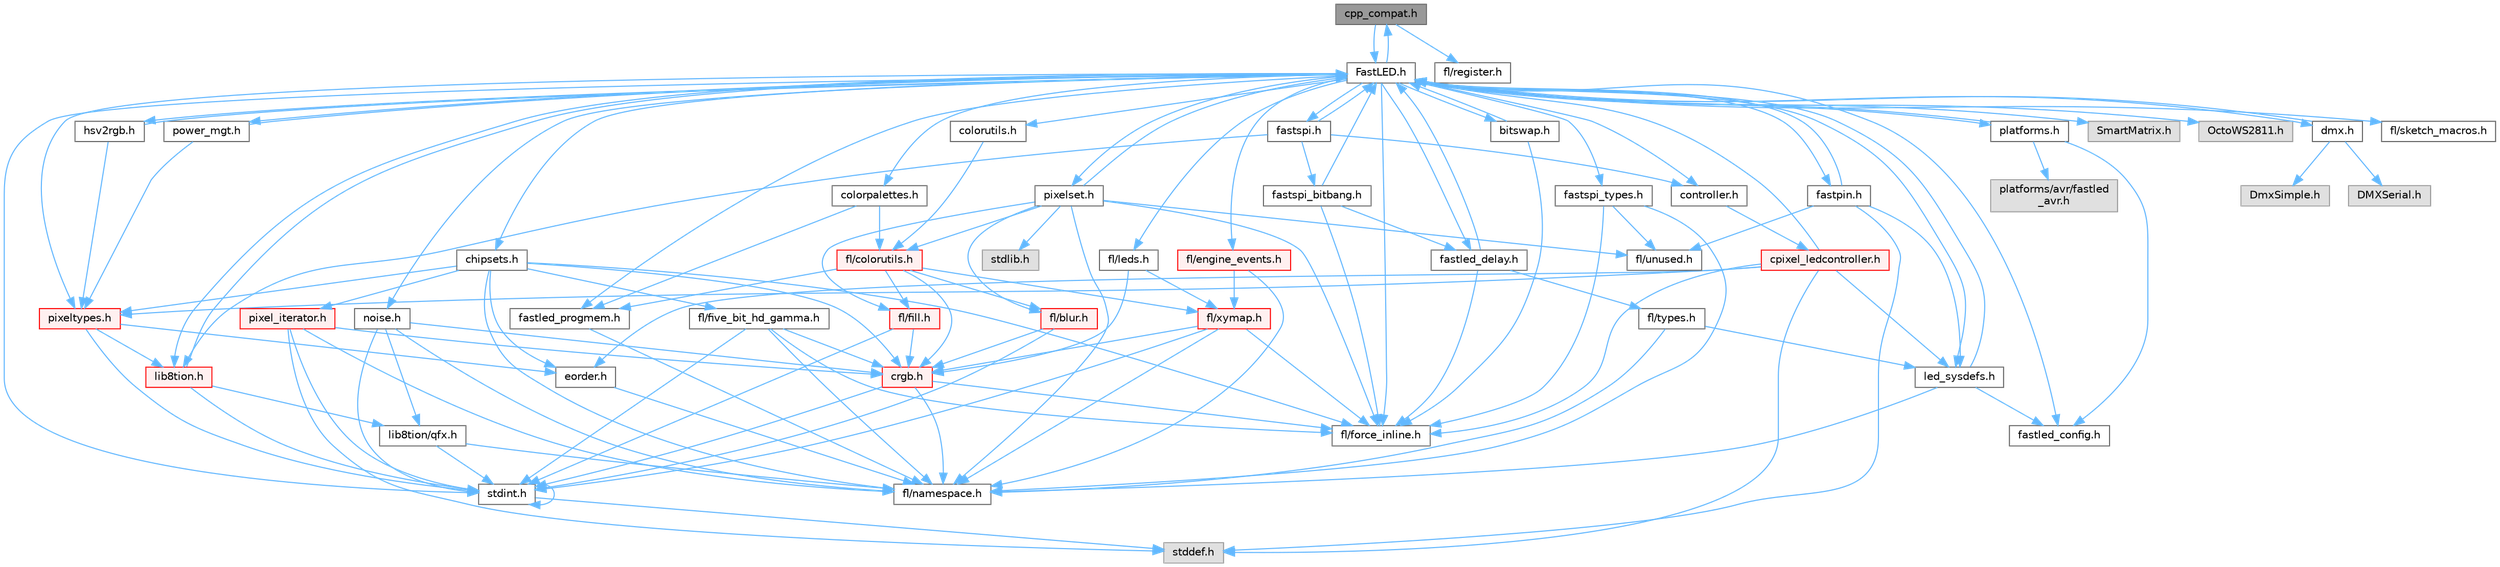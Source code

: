 digraph "cpp_compat.h"
{
 // INTERACTIVE_SVG=YES
 // LATEX_PDF_SIZE
  bgcolor="transparent";
  edge [fontname=Helvetica,fontsize=10,labelfontname=Helvetica,labelfontsize=10];
  node [fontname=Helvetica,fontsize=10,shape=box,height=0.2,width=0.4];
  Node1 [id="Node000001",label="cpp_compat.h",height=0.2,width=0.4,color="gray40", fillcolor="grey60", style="filled", fontcolor="black",tooltip="Compatibility functions based on C++ version."];
  Node1 -> Node2 [id="edge1_Node000001_Node000002",color="steelblue1",style="solid",tooltip=" "];
  Node2 [id="Node000002",label="FastLED.h",height=0.2,width=0.4,color="grey40", fillcolor="white", style="filled",URL="$db/d97/_fast_l_e_d_8h.html",tooltip="central include file for FastLED, defines the CFastLED class/object"];
  Node2 -> Node3 [id="edge2_Node000002_Node000003",color="steelblue1",style="solid",tooltip=" "];
  Node3 [id="Node000003",label="stdint.h",height=0.2,width=0.4,color="grey40", fillcolor="white", style="filled",URL="$df/dd8/stdint_8h.html",tooltip=" "];
  Node3 -> Node4 [id="edge3_Node000003_Node000004",color="steelblue1",style="solid",tooltip=" "];
  Node4 [id="Node000004",label="stddef.h",height=0.2,width=0.4,color="grey60", fillcolor="#E0E0E0", style="filled",tooltip=" "];
  Node3 -> Node3 [id="edge4_Node000003_Node000003",color="steelblue1",style="solid",tooltip=" "];
  Node2 -> Node5 [id="edge5_Node000002_Node000005",color="steelblue1",style="solid",tooltip=" "];
  Node5 [id="Node000005",label="SmartMatrix.h",height=0.2,width=0.4,color="grey60", fillcolor="#E0E0E0", style="filled",tooltip=" "];
  Node2 -> Node6 [id="edge6_Node000002_Node000006",color="steelblue1",style="solid",tooltip=" "];
  Node6 [id="Node000006",label="OctoWS2811.h",height=0.2,width=0.4,color="grey60", fillcolor="#E0E0E0", style="filled",tooltip=" "];
  Node2 -> Node7 [id="edge7_Node000002_Node000007",color="steelblue1",style="solid",tooltip=" "];
  Node7 [id="Node000007",label="fl/force_inline.h",height=0.2,width=0.4,color="grey40", fillcolor="white", style="filled",URL="$d4/d64/force__inline_8h.html",tooltip=" "];
  Node2 -> Node1 [id="edge8_Node000002_Node000001",color="steelblue1",style="solid",tooltip=" "];
  Node2 -> Node8 [id="edge9_Node000002_Node000008",color="steelblue1",style="solid",tooltip=" "];
  Node8 [id="Node000008",label="fastled_config.h",height=0.2,width=0.4,color="grey40", fillcolor="white", style="filled",URL="$d5/d11/fastled__config_8h.html",tooltip="Contains definitions that can be used to configure FastLED at compile time."];
  Node2 -> Node9 [id="edge10_Node000002_Node000009",color="steelblue1",style="solid",tooltip=" "];
  Node9 [id="Node000009",label="led_sysdefs.h",height=0.2,width=0.4,color="grey40", fillcolor="white", style="filled",URL="$d9/d3e/led__sysdefs_8h.html",tooltip="Determines which platform system definitions to include."];
  Node9 -> Node2 [id="edge11_Node000009_Node000002",color="steelblue1",style="solid",tooltip=" "];
  Node9 -> Node8 [id="edge12_Node000009_Node000008",color="steelblue1",style="solid",tooltip=" "];
  Node9 -> Node10 [id="edge13_Node000009_Node000010",color="steelblue1",style="solid",tooltip=" "];
  Node10 [id="Node000010",label="fl/namespace.h",height=0.2,width=0.4,color="grey40", fillcolor="white", style="filled",URL="$df/d2a/namespace_8h.html",tooltip="Implements the FastLED namespace macros."];
  Node2 -> Node11 [id="edge14_Node000002_Node000011",color="steelblue1",style="solid",tooltip=" "];
  Node11 [id="Node000011",label="fastled_delay.h",height=0.2,width=0.4,color="grey40", fillcolor="white", style="filled",URL="$d0/da8/fastled__delay_8h.html",tooltip="Utility functions and classes for managing delay cycles."];
  Node11 -> Node2 [id="edge15_Node000011_Node000002",color="steelblue1",style="solid",tooltip=" "];
  Node11 -> Node12 [id="edge16_Node000011_Node000012",color="steelblue1",style="solid",tooltip=" "];
  Node12 [id="Node000012",label="fl/types.h",height=0.2,width=0.4,color="grey40", fillcolor="white", style="filled",URL="$d7/da1/fl_2types_8h.html",tooltip=" "];
  Node12 -> Node10 [id="edge17_Node000012_Node000010",color="steelblue1",style="solid",tooltip=" "];
  Node12 -> Node9 [id="edge18_Node000012_Node000009",color="steelblue1",style="solid",tooltip=" "];
  Node11 -> Node7 [id="edge19_Node000011_Node000007",color="steelblue1",style="solid",tooltip=" "];
  Node2 -> Node13 [id="edge20_Node000002_Node000013",color="steelblue1",style="solid",tooltip=" "];
  Node13 [id="Node000013",label="bitswap.h",height=0.2,width=0.4,color="grey40", fillcolor="white", style="filled",URL="$de/ded/bitswap_8h.html",tooltip="Functions for doing a rotation of bits/bytes used by parallel output."];
  Node13 -> Node2 [id="edge21_Node000013_Node000002",color="steelblue1",style="solid",tooltip=" "];
  Node13 -> Node7 [id="edge22_Node000013_Node000007",color="steelblue1",style="solid",tooltip=" "];
  Node2 -> Node14 [id="edge23_Node000002_Node000014",color="steelblue1",style="solid",tooltip=" "];
  Node14 [id="Node000014",label="controller.h",height=0.2,width=0.4,color="grey40", fillcolor="white", style="filled",URL="$d2/dd9/controller_8h.html",tooltip="deprecated: base definitions used by led controllers for writing out led data"];
  Node14 -> Node15 [id="edge24_Node000014_Node000015",color="steelblue1",style="solid",tooltip=" "];
  Node15 [id="Node000015",label="cpixel_ledcontroller.h",height=0.2,width=0.4,color="red", fillcolor="#FFF0F0", style="filled",URL="$d9/d57/cpixel__ledcontroller_8h.html",tooltip="defines the templated version of the CLEDController class"];
  Node15 -> Node4 [id="edge25_Node000015_Node000004",color="steelblue1",style="solid",tooltip=" "];
  Node15 -> Node2 [id="edge26_Node000015_Node000002",color="steelblue1",style="solid",tooltip=" "];
  Node15 -> Node9 [id="edge27_Node000015_Node000009",color="steelblue1",style="solid",tooltip=" "];
  Node15 -> Node16 [id="edge28_Node000015_Node000016",color="steelblue1",style="solid",tooltip=" "];
  Node16 [id="Node000016",label="pixeltypes.h",height=0.2,width=0.4,color="red", fillcolor="#FFF0F0", style="filled",URL="$d2/dba/pixeltypes_8h.html",tooltip="Includes defintions for RGB and HSV pixels."];
  Node16 -> Node3 [id="edge29_Node000016_Node000003",color="steelblue1",style="solid",tooltip=" "];
  Node16 -> Node17 [id="edge30_Node000016_Node000017",color="steelblue1",style="solid",tooltip=" "];
  Node17 [id="Node000017",label="lib8tion.h",height=0.2,width=0.4,color="red", fillcolor="#FFF0F0", style="filled",URL="$df/da5/lib8tion_8h.html",tooltip="Fast, efficient 8-bit math functions specifically designed for high-performance LED programming."];
  Node17 -> Node2 [id="edge31_Node000017_Node000002",color="steelblue1",style="solid",tooltip=" "];
  Node17 -> Node3 [id="edge32_Node000017_Node000003",color="steelblue1",style="solid",tooltip=" "];
  Node17 -> Node20 [id="edge33_Node000017_Node000020",color="steelblue1",style="solid",tooltip=" "];
  Node20 [id="Node000020",label="lib8tion/qfx.h",height=0.2,width=0.4,color="grey40", fillcolor="white", style="filled",URL="$d2/d19/qfx_8h.html",tooltip=" "];
  Node20 -> Node3 [id="edge34_Node000020_Node000003",color="steelblue1",style="solid",tooltip=" "];
  Node20 -> Node10 [id="edge35_Node000020_Node000010",color="steelblue1",style="solid",tooltip=" "];
  Node16 -> Node49 [id="edge36_Node000016_Node000049",color="steelblue1",style="solid",tooltip=" "];
  Node49 [id="Node000049",label="eorder.h",height=0.2,width=0.4,color="grey40", fillcolor="white", style="filled",URL="$db/d07/eorder_8h.html",tooltip="Defines color channel ordering enumerations."];
  Node49 -> Node10 [id="edge37_Node000049_Node000010",color="steelblue1",style="solid",tooltip=" "];
  Node15 -> Node49 [id="edge38_Node000015_Node000049",color="steelblue1",style="solid",tooltip=" "];
  Node15 -> Node7 [id="edge39_Node000015_Node000007",color="steelblue1",style="solid",tooltip=" "];
  Node2 -> Node68 [id="edge40_Node000002_Node000068",color="steelblue1",style="solid",tooltip=" "];
  Node68 [id="Node000068",label="fastpin.h",height=0.2,width=0.4,color="grey40", fillcolor="white", style="filled",URL="$db/d65/fastpin_8h.html",tooltip="Class base definitions for defining fast pin access."];
  Node68 -> Node2 [id="edge41_Node000068_Node000002",color="steelblue1",style="solid",tooltip=" "];
  Node68 -> Node9 [id="edge42_Node000068_Node000009",color="steelblue1",style="solid",tooltip=" "];
  Node68 -> Node4 [id="edge43_Node000068_Node000004",color="steelblue1",style="solid",tooltip=" "];
  Node68 -> Node35 [id="edge44_Node000068_Node000035",color="steelblue1",style="solid",tooltip=" "];
  Node35 [id="Node000035",label="fl/unused.h",height=0.2,width=0.4,color="grey40", fillcolor="white", style="filled",URL="$d8/d4b/unused_8h.html",tooltip=" "];
  Node2 -> Node69 [id="edge45_Node000002_Node000069",color="steelblue1",style="solid",tooltip=" "];
  Node69 [id="Node000069",label="fastspi_types.h",height=0.2,width=0.4,color="grey40", fillcolor="white", style="filled",URL="$d2/ddb/fastspi__types_8h.html",tooltip="Data types and constants used by SPI interfaces."];
  Node69 -> Node7 [id="edge46_Node000069_Node000007",color="steelblue1",style="solid",tooltip=" "];
  Node69 -> Node10 [id="edge47_Node000069_Node000010",color="steelblue1",style="solid",tooltip=" "];
  Node69 -> Node35 [id="edge48_Node000069_Node000035",color="steelblue1",style="solid",tooltip=" "];
  Node2 -> Node70 [id="edge49_Node000002_Node000070",color="steelblue1",style="solid",tooltip=" "];
  Node70 [id="Node000070",label="dmx.h",height=0.2,width=0.4,color="grey40", fillcolor="white", style="filled",URL="$d3/de1/dmx_8h.html",tooltip="Defines the DMX512-based LED controllers."];
  Node70 -> Node2 [id="edge50_Node000070_Node000002",color="steelblue1",style="solid",tooltip=" "];
  Node70 -> Node71 [id="edge51_Node000070_Node000071",color="steelblue1",style="solid",tooltip=" "];
  Node71 [id="Node000071",label="DmxSimple.h",height=0.2,width=0.4,color="grey60", fillcolor="#E0E0E0", style="filled",tooltip=" "];
  Node70 -> Node72 [id="edge52_Node000070_Node000072",color="steelblue1",style="solid",tooltip=" "];
  Node72 [id="Node000072",label="DMXSerial.h",height=0.2,width=0.4,color="grey60", fillcolor="#E0E0E0", style="filled",tooltip=" "];
  Node2 -> Node73 [id="edge53_Node000002_Node000073",color="steelblue1",style="solid",tooltip=" "];
  Node73 [id="Node000073",label="platforms.h",height=0.2,width=0.4,color="grey40", fillcolor="white", style="filled",URL="$da/dc9/platforms_8h.html",tooltip="Determines which platforms headers to include."];
  Node73 -> Node2 [id="edge54_Node000073_Node000002",color="steelblue1",style="solid",tooltip=" "];
  Node73 -> Node8 [id="edge55_Node000073_Node000008",color="steelblue1",style="solid",tooltip=" "];
  Node73 -> Node74 [id="edge56_Node000073_Node000074",color="steelblue1",style="solid",tooltip=" "];
  Node74 [id="Node000074",label="platforms/avr/fastled\l_avr.h",height=0.2,width=0.4,color="grey60", fillcolor="#E0E0E0", style="filled",tooltip=" "];
  Node2 -> Node75 [id="edge57_Node000002_Node000075",color="steelblue1",style="solid",tooltip=" "];
  Node75 [id="Node000075",label="fastled_progmem.h",height=0.2,width=0.4,color="grey40", fillcolor="white", style="filled",URL="$df/dab/fastled__progmem_8h.html",tooltip="Wrapper definitions to allow seamless use of PROGMEM in environments that have it."];
  Node75 -> Node10 [id="edge58_Node000075_Node000010",color="steelblue1",style="solid",tooltip=" "];
  Node2 -> Node17 [id="edge59_Node000002_Node000017",color="steelblue1",style="solid",tooltip=" "];
  Node2 -> Node16 [id="edge60_Node000002_Node000016",color="steelblue1",style="solid",tooltip=" "];
  Node2 -> Node76 [id="edge61_Node000002_Node000076",color="steelblue1",style="solid",tooltip=" "];
  Node76 [id="Node000076",label="hsv2rgb.h",height=0.2,width=0.4,color="grey40", fillcolor="white", style="filled",URL="$de/d9a/hsv2rgb_8h.html",tooltip="Functions to convert from the HSV colorspace to the RGB colorspace."];
  Node76 -> Node2 [id="edge62_Node000076_Node000002",color="steelblue1",style="solid",tooltip=" "];
  Node76 -> Node16 [id="edge63_Node000076_Node000016",color="steelblue1",style="solid",tooltip=" "];
  Node2 -> Node77 [id="edge64_Node000002_Node000077",color="steelblue1",style="solid",tooltip=" "];
  Node77 [id="Node000077",label="colorutils.h",height=0.2,width=0.4,color="grey40", fillcolor="white", style="filled",URL="$d1/dfb/colorutils_8h.html",tooltip=" "];
  Node77 -> Node78 [id="edge65_Node000077_Node000078",color="steelblue1",style="solid",tooltip=" "];
  Node78 [id="Node000078",label="fl/colorutils.h",height=0.2,width=0.4,color="red", fillcolor="#FFF0F0", style="filled",URL="$d7/df9/fl_2colorutils_8h.html",tooltip="Utility functions for color fill, palettes, blending, and more."];
  Node78 -> Node43 [id="edge66_Node000078_Node000043",color="steelblue1",style="solid",tooltip=" "];
  Node43 [id="Node000043",label="crgb.h",height=0.2,width=0.4,color="red", fillcolor="#FFF0F0", style="filled",URL="$db/dd1/crgb_8h.html",tooltip="Defines the red, green, and blue (RGB) pixel struct."];
  Node43 -> Node3 [id="edge67_Node000043_Node000003",color="steelblue1",style="solid",tooltip=" "];
  Node43 -> Node10 [id="edge68_Node000043_Node000010",color="steelblue1",style="solid",tooltip=" "];
  Node43 -> Node7 [id="edge69_Node000043_Node000007",color="steelblue1",style="solid",tooltip=" "];
  Node78 -> Node75 [id="edge70_Node000078_Node000075",color="steelblue1",style="solid",tooltip=" "];
  Node78 -> Node79 [id="edge71_Node000078_Node000079",color="steelblue1",style="solid",tooltip=" "];
  Node79 [id="Node000079",label="fl/blur.h",height=0.2,width=0.4,color="red", fillcolor="#FFF0F0", style="filled",URL="$d4/df5/blur_8h.html",tooltip=" "];
  Node79 -> Node3 [id="edge72_Node000079_Node000003",color="steelblue1",style="solid",tooltip=" "];
  Node79 -> Node43 [id="edge73_Node000079_Node000043",color="steelblue1",style="solid",tooltip=" "];
  Node78 -> Node81 [id="edge74_Node000078_Node000081",color="steelblue1",style="solid",tooltip=" "];
  Node81 [id="Node000081",label="fl/fill.h",height=0.2,width=0.4,color="red", fillcolor="#FFF0F0", style="filled",URL="$d2/d78/fill_8h.html",tooltip=" "];
  Node81 -> Node43 [id="edge75_Node000081_Node000043",color="steelblue1",style="solid",tooltip=" "];
  Node81 -> Node3 [id="edge76_Node000081_Node000003",color="steelblue1",style="solid",tooltip=" "];
  Node78 -> Node65 [id="edge77_Node000078_Node000065",color="steelblue1",style="solid",tooltip=" "];
  Node65 [id="Node000065",label="fl/xymap.h",height=0.2,width=0.4,color="red", fillcolor="#FFF0F0", style="filled",URL="$da/d61/xymap_8h.html",tooltip=" "];
  Node65 -> Node3 [id="edge78_Node000065_Node000003",color="steelblue1",style="solid",tooltip=" "];
  Node65 -> Node43 [id="edge79_Node000065_Node000043",color="steelblue1",style="solid",tooltip=" "];
  Node65 -> Node7 [id="edge80_Node000065_Node000007",color="steelblue1",style="solid",tooltip=" "];
  Node65 -> Node10 [id="edge81_Node000065_Node000010",color="steelblue1",style="solid",tooltip=" "];
  Node2 -> Node82 [id="edge82_Node000002_Node000082",color="steelblue1",style="solid",tooltip=" "];
  Node82 [id="Node000082",label="pixelset.h",height=0.2,width=0.4,color="grey40", fillcolor="white", style="filled",URL="$d4/d46/pixelset_8h.html",tooltip="Declares classes for managing logical groups of LEDs."];
  Node82 -> Node7 [id="edge83_Node000082_Node000007",color="steelblue1",style="solid",tooltip=" "];
  Node82 -> Node10 [id="edge84_Node000082_Node000010",color="steelblue1",style="solid",tooltip=" "];
  Node82 -> Node35 [id="edge85_Node000082_Node000035",color="steelblue1",style="solid",tooltip=" "];
  Node82 -> Node78 [id="edge86_Node000082_Node000078",color="steelblue1",style="solid",tooltip=" "];
  Node82 -> Node81 [id="edge87_Node000082_Node000081",color="steelblue1",style="solid",tooltip=" "];
  Node82 -> Node79 [id="edge88_Node000082_Node000079",color="steelblue1",style="solid",tooltip=" "];
  Node82 -> Node2 [id="edge89_Node000082_Node000002",color="steelblue1",style="solid",tooltip=" "];
  Node82 -> Node32 [id="edge90_Node000082_Node000032",color="steelblue1",style="solid",tooltip=" "];
  Node32 [id="Node000032",label="stdlib.h",height=0.2,width=0.4,color="grey60", fillcolor="#E0E0E0", style="filled",tooltip=" "];
  Node2 -> Node83 [id="edge91_Node000002_Node000083",color="steelblue1",style="solid",tooltip=" "];
  Node83 [id="Node000083",label="colorpalettes.h",height=0.2,width=0.4,color="grey40", fillcolor="white", style="filled",URL="$dc/dcc/colorpalettes_8h.html",tooltip="Declarations for the predefined color palettes supplied by FastLED."];
  Node83 -> Node78 [id="edge92_Node000083_Node000078",color="steelblue1",style="solid",tooltip=" "];
  Node83 -> Node75 [id="edge93_Node000083_Node000075",color="steelblue1",style="solid",tooltip=" "];
  Node2 -> Node84 [id="edge94_Node000002_Node000084",color="steelblue1",style="solid",tooltip=" "];
  Node84 [id="Node000084",label="noise.h",height=0.2,width=0.4,color="grey40", fillcolor="white", style="filled",URL="$d1/d31/noise_8h.html",tooltip="Functions to generate and fill arrays with noise."];
  Node84 -> Node3 [id="edge95_Node000084_Node000003",color="steelblue1",style="solid",tooltip=" "];
  Node84 -> Node43 [id="edge96_Node000084_Node000043",color="steelblue1",style="solid",tooltip=" "];
  Node84 -> Node10 [id="edge97_Node000084_Node000010",color="steelblue1",style="solid",tooltip=" "];
  Node84 -> Node20 [id="edge98_Node000084_Node000020",color="steelblue1",style="solid",tooltip=" "];
  Node2 -> Node85 [id="edge99_Node000002_Node000085",color="steelblue1",style="solid",tooltip=" "];
  Node85 [id="Node000085",label="power_mgt.h",height=0.2,width=0.4,color="grey40", fillcolor="white", style="filled",URL="$dc/d5b/power__mgt_8h.html",tooltip="Functions to limit the power used by FastLED."];
  Node85 -> Node2 [id="edge100_Node000085_Node000002",color="steelblue1",style="solid",tooltip=" "];
  Node85 -> Node16 [id="edge101_Node000085_Node000016",color="steelblue1",style="solid",tooltip=" "];
  Node2 -> Node86 [id="edge102_Node000002_Node000086",color="steelblue1",style="solid",tooltip=" "];
  Node86 [id="Node000086",label="fastspi.h",height=0.2,width=0.4,color="grey40", fillcolor="white", style="filled",URL="$d6/ddc/fastspi_8h.html",tooltip="Serial peripheral interface (SPI) definitions per platform."];
  Node86 -> Node2 [id="edge103_Node000086_Node000002",color="steelblue1",style="solid",tooltip=" "];
  Node86 -> Node14 [id="edge104_Node000086_Node000014",color="steelblue1",style="solid",tooltip=" "];
  Node86 -> Node17 [id="edge105_Node000086_Node000017",color="steelblue1",style="solid",tooltip=" "];
  Node86 -> Node87 [id="edge106_Node000086_Node000087",color="steelblue1",style="solid",tooltip=" "];
  Node87 [id="Node000087",label="fastspi_bitbang.h",height=0.2,width=0.4,color="grey40", fillcolor="white", style="filled",URL="$d9/d8d/fastspi__bitbang_8h.html",tooltip="Software SPI (aka bit-banging) support."];
  Node87 -> Node2 [id="edge107_Node000087_Node000002",color="steelblue1",style="solid",tooltip=" "];
  Node87 -> Node11 [id="edge108_Node000087_Node000011",color="steelblue1",style="solid",tooltip=" "];
  Node87 -> Node7 [id="edge109_Node000087_Node000007",color="steelblue1",style="solid",tooltip=" "];
  Node2 -> Node88 [id="edge110_Node000002_Node000088",color="steelblue1",style="solid",tooltip=" "];
  Node88 [id="Node000088",label="chipsets.h",height=0.2,width=0.4,color="grey40", fillcolor="white", style="filled",URL="$db/d66/chipsets_8h.html",tooltip="Contains the bulk of the definitions for the various LED chipsets supported."];
  Node88 -> Node16 [id="edge111_Node000088_Node000016",color="steelblue1",style="solid",tooltip=" "];
  Node88 -> Node53 [id="edge112_Node000088_Node000053",color="steelblue1",style="solid",tooltip=" "];
  Node53 [id="Node000053",label="fl/five_bit_hd_gamma.h",height=0.2,width=0.4,color="grey40", fillcolor="white", style="filled",URL="$dc/d44/five__bit__hd__gamma_8h.html",tooltip="Declares functions for five-bit gamma correction."];
  Node53 -> Node3 [id="edge113_Node000053_Node000003",color="steelblue1",style="solid",tooltip=" "];
  Node53 -> Node43 [id="edge114_Node000053_Node000043",color="steelblue1",style="solid",tooltip=" "];
  Node53 -> Node7 [id="edge115_Node000053_Node000007",color="steelblue1",style="solid",tooltip=" "];
  Node53 -> Node10 [id="edge116_Node000053_Node000010",color="steelblue1",style="solid",tooltip=" "];
  Node88 -> Node7 [id="edge117_Node000088_Node000007",color="steelblue1",style="solid",tooltip=" "];
  Node88 -> Node55 [id="edge118_Node000088_Node000055",color="steelblue1",style="solid",tooltip=" "];
  Node55 [id="Node000055",label="pixel_iterator.h",height=0.2,width=0.4,color="red", fillcolor="#FFF0F0", style="filled",URL="$d8/d6c/pixel__iterator_8h.html",tooltip="Non-templated low level pixel data writing class."];
  Node55 -> Node4 [id="edge119_Node000055_Node000004",color="steelblue1",style="solid",tooltip=" "];
  Node55 -> Node3 [id="edge120_Node000055_Node000003",color="steelblue1",style="solid",tooltip=" "];
  Node55 -> Node10 [id="edge121_Node000055_Node000010",color="steelblue1",style="solid",tooltip=" "];
  Node55 -> Node43 [id="edge122_Node000055_Node000043",color="steelblue1",style="solid",tooltip=" "];
  Node88 -> Node43 [id="edge123_Node000088_Node000043",color="steelblue1",style="solid",tooltip=" "];
  Node88 -> Node49 [id="edge124_Node000088_Node000049",color="steelblue1",style="solid",tooltip=" "];
  Node88 -> Node10 [id="edge125_Node000088_Node000010",color="steelblue1",style="solid",tooltip=" "];
  Node2 -> Node57 [id="edge126_Node000002_Node000057",color="steelblue1",style="solid",tooltip=" "];
  Node57 [id="Node000057",label="fl/engine_events.h",height=0.2,width=0.4,color="red", fillcolor="#FFF0F0", style="filled",URL="$db/dc0/engine__events_8h.html",tooltip=" "];
  Node57 -> Node10 [id="edge127_Node000057_Node000010",color="steelblue1",style="solid",tooltip=" "];
  Node57 -> Node65 [id="edge128_Node000057_Node000065",color="steelblue1",style="solid",tooltip=" "];
  Node2 -> Node89 [id="edge129_Node000002_Node000089",color="steelblue1",style="solid",tooltip=" "];
  Node89 [id="Node000089",label="fl/leds.h",height=0.2,width=0.4,color="grey40", fillcolor="white", style="filled",URL="$da/d78/leds_8h.html",tooltip=" "];
  Node89 -> Node43 [id="edge130_Node000089_Node000043",color="steelblue1",style="solid",tooltip=" "];
  Node89 -> Node65 [id="edge131_Node000089_Node000065",color="steelblue1",style="solid",tooltip=" "];
  Node2 -> Node90 [id="edge132_Node000002_Node000090",color="steelblue1",style="solid",tooltip=" "];
  Node90 [id="Node000090",label="fl/sketch_macros.h",height=0.2,width=0.4,color="grey40", fillcolor="white", style="filled",URL="$d1/dbc/sketch__macros_8h.html",tooltip=" "];
  Node1 -> Node91 [id="edge133_Node000001_Node000091",color="steelblue1",style="solid",tooltip=" "];
  Node91 [id="Node000091",label="fl/register.h",height=0.2,width=0.4,color="grey40", fillcolor="white", style="filled",URL="$df/d80/register_8h.html",tooltip=" "];
}
